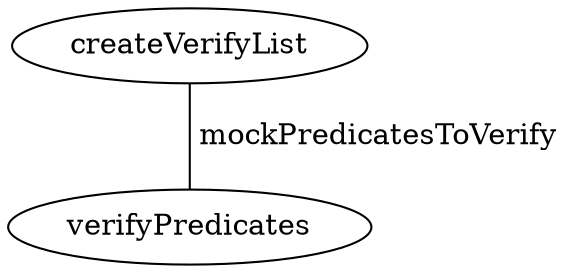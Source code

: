 digraph G {
createVerifyList;
verifyPredicates;
createVerifyList -> verifyPredicates [label=" mockPredicatesToVerify", dir=none];
}